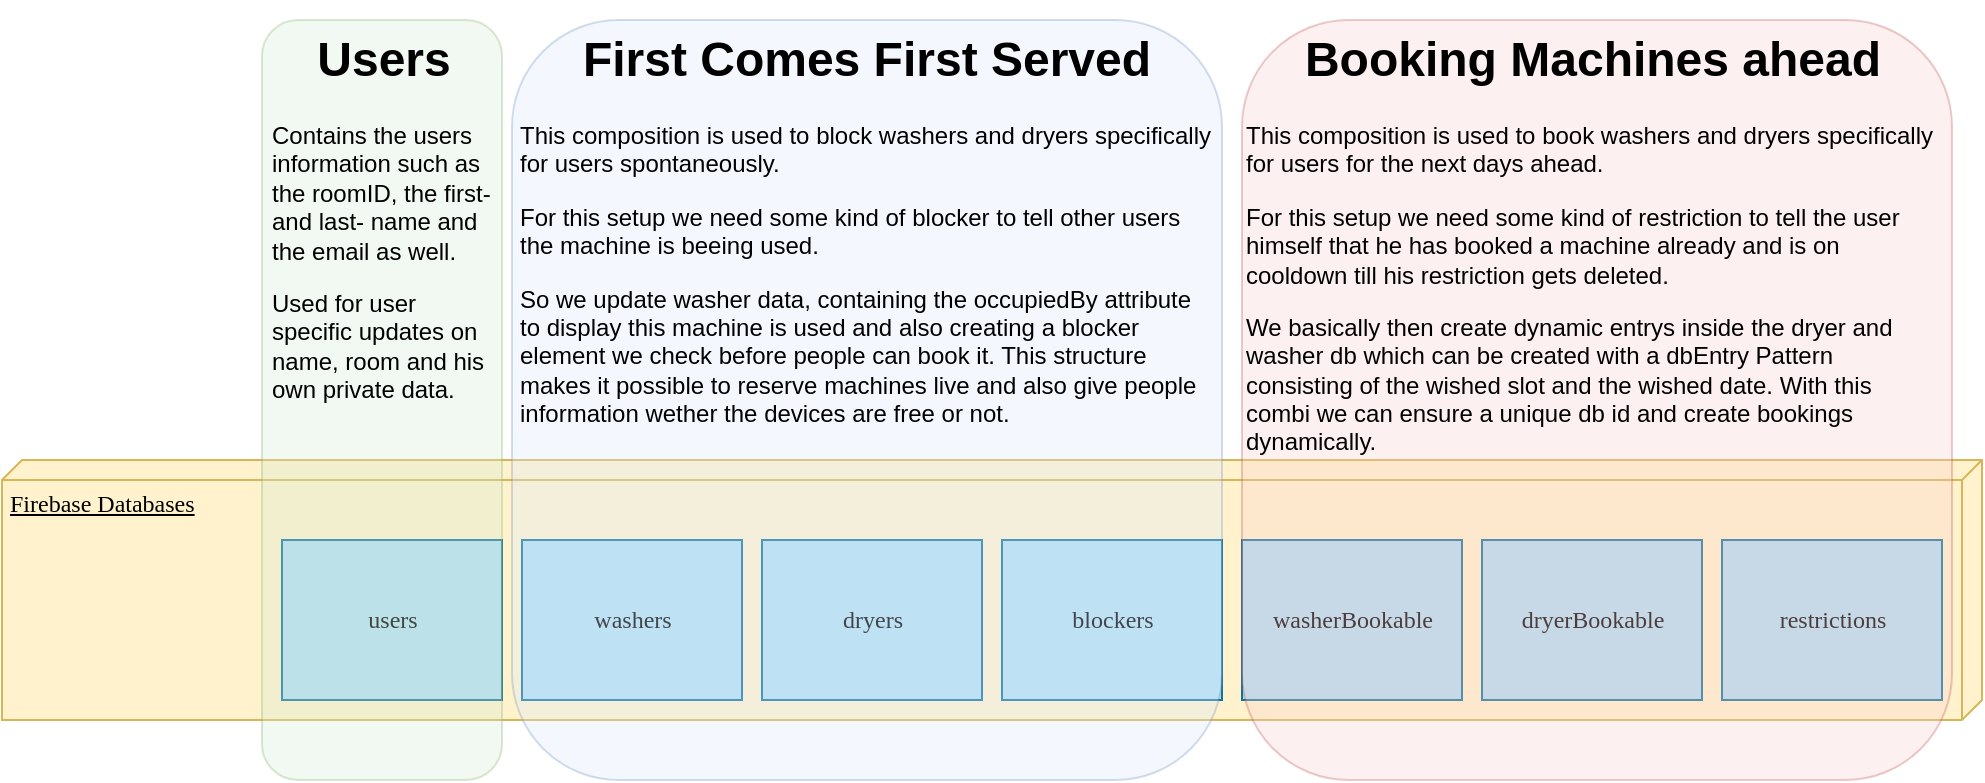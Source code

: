 <mxfile version="20.7.4" type="github">
  <diagram name="Page-1" id="5f0bae14-7c28-e335-631c-24af17079c00">
    <mxGraphModel dx="1393" dy="766" grid="1" gridSize="10" guides="1" tooltips="1" connect="1" arrows="1" fold="1" page="1" pageScale="1" pageWidth="1100" pageHeight="850" background="none" math="0" shadow="0">
      <root>
        <mxCell id="0" />
        <mxCell id="1" parent="0" />
        <mxCell id="r8EusleEMPzekrwfMVhx-1" value="Firebase Databases" style="verticalAlign=top;align=left;spacingTop=8;spacingLeft=2;spacingRight=12;shape=cube;size=10;direction=south;fontStyle=4;html=1;rounded=0;shadow=0;comic=0;labelBackgroundColor=none;strokeWidth=1;fontFamily=Verdana;fontSize=12;fillColor=#fff2cc;strokeColor=#d6b656;" vertex="1" parent="1">
          <mxGeometry x="50" y="1000" width="990" height="130" as="geometry" />
        </mxCell>
        <mxCell id="r8EusleEMPzekrwfMVhx-3" value="users" style="html=1;rounded=0;shadow=0;comic=0;labelBackgroundColor=none;strokeWidth=1;fontFamily=Verdana;fontSize=12;align=center;fillColor=#b1ddf0;strokeColor=#10739e;" vertex="1" parent="1">
          <mxGeometry x="190" y="1040" width="110" height="80" as="geometry" />
        </mxCell>
        <mxCell id="r8EusleEMPzekrwfMVhx-4" value="washers" style="html=1;rounded=0;shadow=0;comic=0;labelBackgroundColor=none;strokeWidth=1;fontFamily=Verdana;fontSize=12;align=center;fillColor=#b1ddf0;strokeColor=#10739e;" vertex="1" parent="1">
          <mxGeometry x="310" y="1040" width="110" height="80" as="geometry" />
        </mxCell>
        <mxCell id="r8EusleEMPzekrwfMVhx-5" value="dryers" style="html=1;rounded=0;shadow=0;comic=0;labelBackgroundColor=none;strokeWidth=1;fontFamily=Verdana;fontSize=12;align=center;fillColor=#b1ddf0;strokeColor=#10739e;" vertex="1" parent="1">
          <mxGeometry x="430" y="1040" width="110" height="80" as="geometry" />
        </mxCell>
        <mxCell id="r8EusleEMPzekrwfMVhx-6" value="blockers" style="html=1;rounded=0;shadow=0;comic=0;labelBackgroundColor=none;strokeWidth=1;fontFamily=Verdana;fontSize=12;align=center;fillColor=#b1ddf0;strokeColor=#10739e;" vertex="1" parent="1">
          <mxGeometry x="550" y="1040" width="110" height="80" as="geometry" />
        </mxCell>
        <mxCell id="r8EusleEMPzekrwfMVhx-7" value="washerBookable" style="html=1;rounded=0;shadow=0;comic=0;labelBackgroundColor=none;strokeWidth=1;fontFamily=Verdana;fontSize=12;align=center;fillColor=#b1ddf0;strokeColor=#10739e;" vertex="1" parent="1">
          <mxGeometry x="670" y="1040" width="110" height="80" as="geometry" />
        </mxCell>
        <mxCell id="r8EusleEMPzekrwfMVhx-8" value="dryerBookable" style="html=1;rounded=0;shadow=0;comic=0;labelBackgroundColor=none;strokeWidth=1;fontFamily=Verdana;fontSize=12;align=center;fillColor=#b1ddf0;strokeColor=#10739e;" vertex="1" parent="1">
          <mxGeometry x="790" y="1040" width="110" height="80" as="geometry" />
        </mxCell>
        <mxCell id="r8EusleEMPzekrwfMVhx-9" value="restrictions" style="html=1;rounded=0;shadow=0;comic=0;labelBackgroundColor=none;strokeWidth=1;fontFamily=Verdana;fontSize=12;align=center;fillColor=#b1ddf0;strokeColor=#10739e;" vertex="1" parent="1">
          <mxGeometry x="910" y="1040" width="110" height="80" as="geometry" />
        </mxCell>
        <mxCell id="r8EusleEMPzekrwfMVhx-10" value="" style="rounded=1;whiteSpace=wrap;html=1;fillColor=#d5e8d4;strokeColor=#82b366;opacity=30;" vertex="1" parent="1">
          <mxGeometry x="180" y="780" width="120" height="380" as="geometry" />
        </mxCell>
        <mxCell id="r8EusleEMPzekrwfMVhx-11" value="&lt;h1 style=&quot;text-align: center;&quot;&gt;Users&lt;/h1&gt;&lt;p style=&quot;&quot;&gt;&lt;span style=&quot;background-color: initial;&quot;&gt;Contains the users information such as the roomID, the first- and last- name and the email as well.&lt;/span&gt;&lt;br&gt;&lt;/p&gt;&lt;p&gt;Used for user specific updates on name, room and his own private data.&lt;/p&gt;" style="text;html=1;strokeColor=none;fillColor=none;spacing=5;spacingTop=-20;whiteSpace=wrap;overflow=hidden;rounded=0;opacity=30;align=left;" vertex="1" parent="1">
          <mxGeometry x="180" y="780" width="120" height="220" as="geometry" />
        </mxCell>
        <mxCell id="r8EusleEMPzekrwfMVhx-12" value="" style="rounded=1;whiteSpace=wrap;html=1;fillColor=#dae8fc;strokeColor=#6c8ebf;opacity=30;" vertex="1" parent="1">
          <mxGeometry x="305" y="780" width="355" height="380" as="geometry" />
        </mxCell>
        <mxCell id="r8EusleEMPzekrwfMVhx-17" value="&lt;h1&gt;First Comes First Served&lt;/h1&gt;&lt;p style=&quot;text-align: left;&quot;&gt;This composition is used to block washers and dryers specifically for users spontaneously.&lt;/p&gt;&lt;p style=&quot;text-align: left;&quot;&gt;For this setup we need some kind of blocker to tell other users the machine is beeing used.&lt;/p&gt;&lt;p style=&quot;text-align: left;&quot;&gt;So we update washer data, containing the occupiedBy attribute to display this machine is used and also creating a blocker element we check before people can book it. This structure makes it possible to reserve machines live and also give people information wether the devices are free or not.&lt;/p&gt;&lt;p style=&quot;text-align: left;&quot;&gt;&lt;br&gt;&lt;/p&gt;" style="text;html=1;strokeColor=none;fillColor=none;spacing=5;spacingTop=-20;whiteSpace=wrap;overflow=hidden;rounded=0;opacity=30;align=center;" vertex="1" parent="1">
          <mxGeometry x="305" y="780" width="355" height="220" as="geometry" />
        </mxCell>
        <mxCell id="r8EusleEMPzekrwfMVhx-18" value="" style="rounded=1;whiteSpace=wrap;html=1;fillColor=#f8cecc;strokeColor=#b85450;opacity=30;" vertex="1" parent="1">
          <mxGeometry x="670" y="780" width="355" height="380" as="geometry" />
        </mxCell>
        <mxCell id="r8EusleEMPzekrwfMVhx-19" value="&lt;h1&gt;Booking Machines ahead&lt;/h1&gt;&lt;p style=&quot;text-align: left;&quot;&gt;This composition is used to book washers and dryers specifically for users for the next days ahead.&lt;/p&gt;&lt;p style=&quot;text-align: left;&quot;&gt;For this setup we need some kind of restriction to tell the user himself that he has booked a machine already and is on cooldown till his restriction gets deleted.&lt;/p&gt;&lt;p style=&quot;text-align: left;&quot;&gt;We basically then create dynamic entrys inside the dryer and washer db which can be created with a dbEntry Pattern consisting of the wished slot and the wished date. With this combi we can ensure a unique db id and create bookings dynamically.&lt;/p&gt;&lt;p style=&quot;text-align: left;&quot;&gt;&lt;br&gt;&lt;/p&gt;" style="text;html=1;strokeColor=none;fillColor=none;spacing=5;spacingTop=-20;whiteSpace=wrap;overflow=hidden;rounded=0;opacity=30;align=center;" vertex="1" parent="1">
          <mxGeometry x="667.5" y="780" width="355" height="220" as="geometry" />
        </mxCell>
      </root>
    </mxGraphModel>
  </diagram>
</mxfile>
